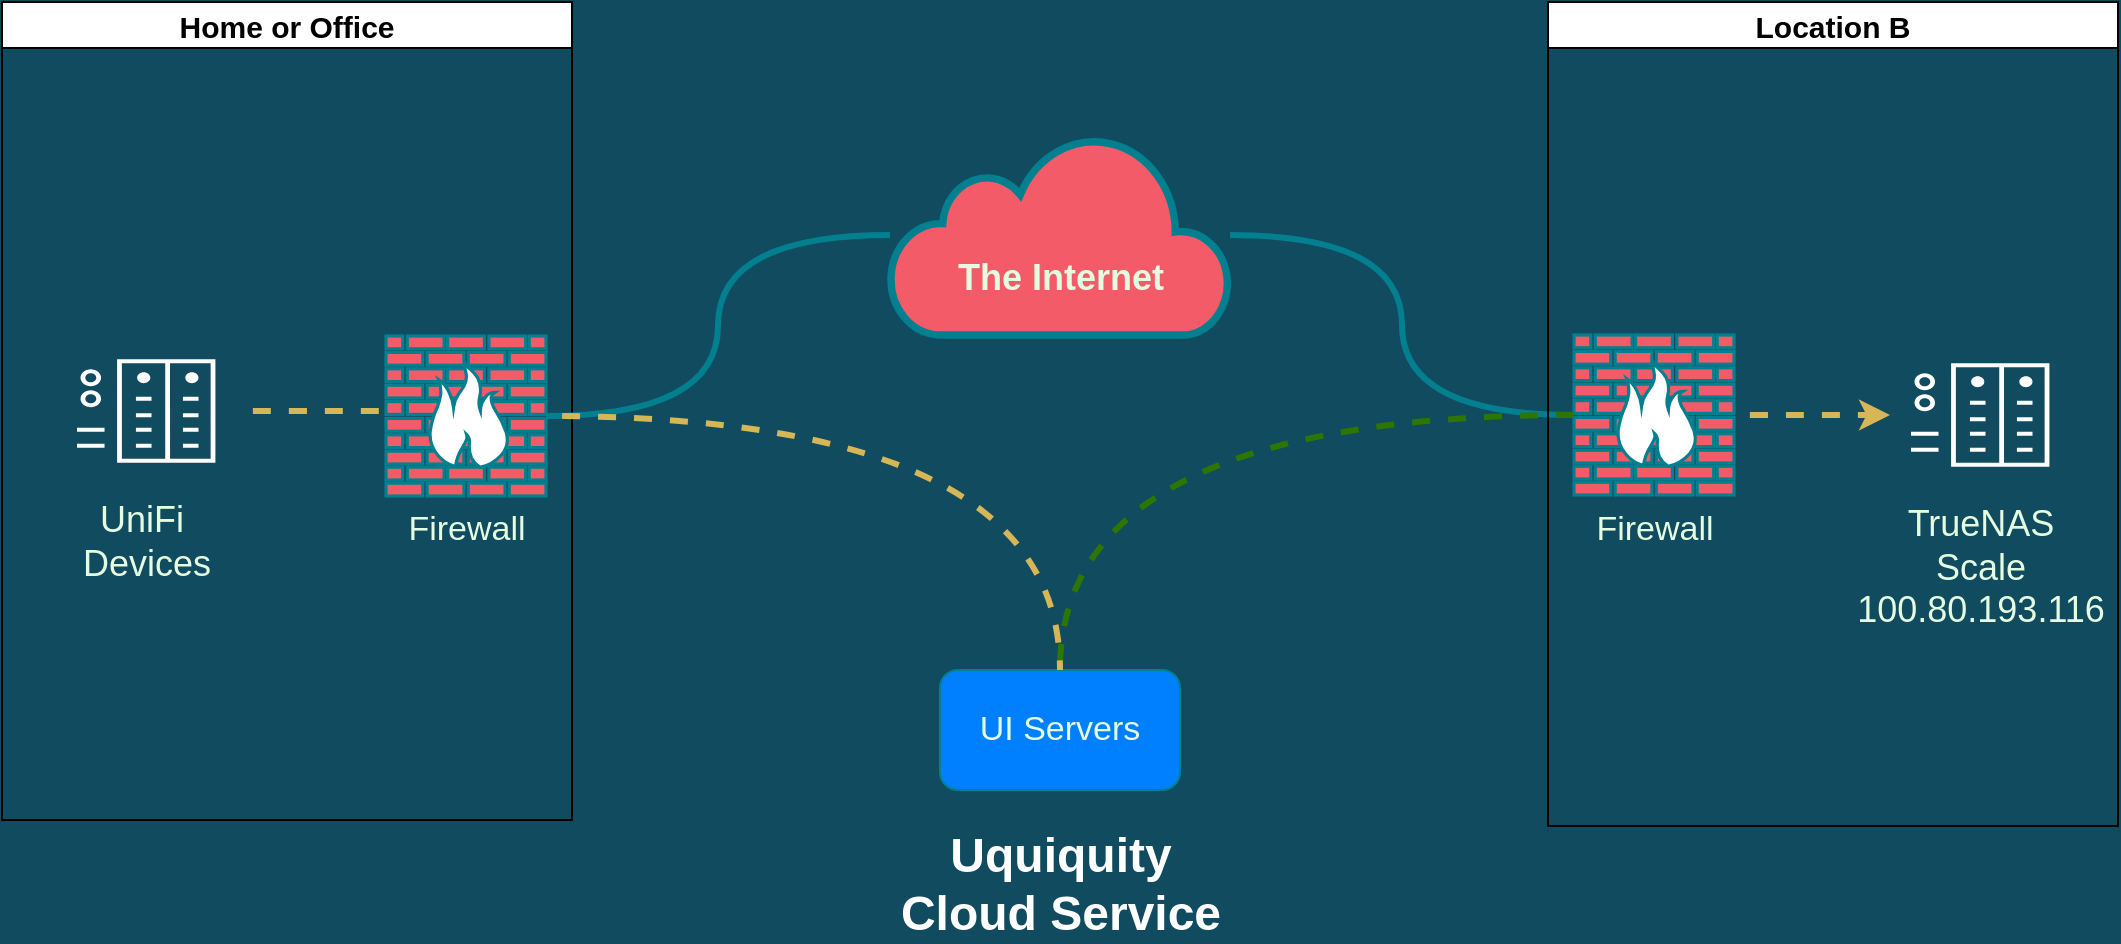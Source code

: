 <mxfile version="22.1.15" type="github">
  <diagram name="Page-1" id="e_FpkX2im6m9XWSfku2d">
    <mxGraphModel dx="1266" dy="918" grid="0" gridSize="10" guides="1" tooltips="1" connect="1" arrows="1" fold="1" page="0" pageScale="1" pageWidth="850" pageHeight="1100" background="#114B5F" math="0" shadow="0">
      <root>
        <mxCell id="0" />
        <mxCell id="1" parent="0" />
        <mxCell id="RKk0ygJff3ijAi9sIS6_-1" style="edgeStyle=orthogonalEdgeStyle;rounded=1;orthogonalLoop=1;jettySize=auto;html=1;strokeColor=none;strokeWidth=3;labelBackgroundColor=#114B5F;fontColor=#E4FDE1;" edge="1" parent="1" source="RKk0ygJff3ijAi9sIS6_-10">
          <mxGeometry relative="1" as="geometry">
            <mxPoint x="137" y="171" as="sourcePoint" />
            <mxPoint x="651" y="307" as="targetPoint" />
          </mxGeometry>
        </mxCell>
        <mxCell id="RKk0ygJff3ijAi9sIS6_-2" value="&lt;font style=&quot;font-size: 15px;&quot;&gt;Home or Office&lt;/font&gt;" style="swimlane;whiteSpace=wrap;html=1;fontFamily=Helvetica;fontSize=11;fontColor=default;labelBackgroundColor=none;" vertex="1" parent="1">
          <mxGeometry x="21" y="26" width="285" height="409" as="geometry" />
        </mxCell>
        <mxCell id="RKk0ygJff3ijAi9sIS6_-3" style="edgeStyle=orthogonalEdgeStyle;shape=connector;curved=1;rounded=1;comic=0;orthogonalLoop=1;jettySize=auto;html=1;dashed=1;labelBackgroundColor=#114B5F;strokeColor=#d6b656;strokeWidth=3;fontFamily=Helvetica;fontSize=11;fontColor=#E4FDE1;endArrow=none;endFill=0;fillColor=#fff2cc;gradientColor=#ffd966;flowAnimation=1;" edge="1" parent="RKk0ygJff3ijAi9sIS6_-2" source="RKk0ygJff3ijAi9sIS6_-4" target="RKk0ygJff3ijAi9sIS6_-5">
          <mxGeometry relative="1" as="geometry">
            <Array as="points">
              <mxPoint x="73" y="202" />
            </Array>
          </mxGeometry>
        </mxCell>
        <mxCell id="RKk0ygJff3ijAi9sIS6_-4" value="&lt;font style=&quot;font-size: 18px;&quot;&gt;UniFi&amp;nbsp;&lt;br&gt;Devices&lt;br&gt;&lt;/font&gt;" style="sketch=0;pointerEvents=1;shadow=0;dashed=0;html=1;strokeColor=none;fillColor=none;labelPosition=center;verticalLabelPosition=bottom;verticalAlign=top;align=center;outlineConnect=0;shape=mxgraph.veeam2.nas;fontFamily=Helvetica;fontSize=11;fontColor=#E4FDE1;" vertex="1" parent="RKk0ygJff3ijAi9sIS6_-2">
          <mxGeometry x="27" y="167" width="90.5" height="75" as="geometry" />
        </mxCell>
        <mxCell id="RKk0ygJff3ijAi9sIS6_-5" value="&lt;font style=&quot;font-size: 17px&quot;&gt;Firewall&lt;br&gt;&lt;/font&gt;" style="fontColor=#E4FDE1;verticalAlign=top;verticalLabelPosition=bottom;labelPosition=center;align=center;html=1;outlineConnect=0;fillColor=#F45B69;strokeColor=#028090;gradientDirection=north;strokeWidth=2;shape=mxgraph.networks.firewall;" vertex="1" parent="RKk0ygJff3ijAi9sIS6_-2">
          <mxGeometry x="192" y="167" width="80" height="80" as="geometry" />
        </mxCell>
        <mxCell id="RKk0ygJff3ijAi9sIS6_-7" value="" style="edgeStyle=orthogonalEdgeStyle;rounded=1;orthogonalLoop=1;jettySize=auto;html=1;strokeColor=none;strokeWidth=3;labelBackgroundColor=#114B5F;fontColor=#E4FDE1;" edge="1" parent="1" target="RKk0ygJff3ijAi9sIS6_-10">
          <mxGeometry relative="1" as="geometry">
            <mxPoint x="137" y="171" as="sourcePoint" />
            <mxPoint x="651" y="307" as="targetPoint" />
          </mxGeometry>
        </mxCell>
        <mxCell id="RKk0ygJff3ijAi9sIS6_-8" style="edgeStyle=orthogonalEdgeStyle;shape=connector;curved=1;rounded=1;comic=0;orthogonalLoop=1;jettySize=auto;html=1;entryX=1;entryY=0.5;entryDx=0;entryDy=0;entryPerimeter=0;labelBackgroundColor=#114B5F;strokeColor=#028090;strokeWidth=3;fontFamily=Helvetica;fontSize=11;fontColor=#E4FDE1;endArrow=none;endFill=0;fillColor=#F45B69;" edge="1" parent="1" source="RKk0ygJff3ijAi9sIS6_-10" target="RKk0ygJff3ijAi9sIS6_-5">
          <mxGeometry relative="1" as="geometry" />
        </mxCell>
        <mxCell id="RKk0ygJff3ijAi9sIS6_-9" style="edgeStyle=orthogonalEdgeStyle;shape=connector;curved=1;rounded=1;comic=0;orthogonalLoop=1;jettySize=auto;html=1;labelBackgroundColor=#114B5F;strokeColor=#028090;strokeWidth=3;fontFamily=Helvetica;fontSize=11;fontColor=#E4FDE1;endArrow=none;endFill=0;fillColor=#F45B69;" edge="1" parent="1" source="RKk0ygJff3ijAi9sIS6_-10" target="RKk0ygJff3ijAi9sIS6_-16">
          <mxGeometry relative="1" as="geometry" />
        </mxCell>
        <mxCell id="RKk0ygJff3ijAi9sIS6_-10" value="&lt;h2&gt;&lt;b&gt;&lt;br&gt;&lt;br&gt;The Internet&lt;/b&gt;&lt;/h2&gt;" style="html=1;outlineConnect=0;fillColor=#F45B69;strokeColor=#028090;gradientDirection=north;strokeWidth=2;shape=mxgraph.networks.cloud;fontColor=#E4FDE1;" vertex="1" parent="1">
          <mxGeometry x="465" y="92.5" width="170" height="100" as="geometry" />
        </mxCell>
        <mxCell id="RKk0ygJff3ijAi9sIS6_-11" value="&lt;font style=&quot;font-size: 17px&quot;&gt;UI Servers&lt;br&gt;&lt;/font&gt;" style="rounded=1;whiteSpace=wrap;html=1;fillColor=#007FFF;strokeColor=#028090;fontColor=#E4FDE1;" vertex="1" parent="1">
          <mxGeometry x="490" y="360" width="120" height="60" as="geometry" />
        </mxCell>
        <mxCell id="RKk0ygJff3ijAi9sIS6_-12" value="Uquiquity&lt;br&gt;Cloud Service" style="text;html=1;strokeColor=none;fillColor=none;align=center;verticalAlign=middle;whiteSpace=wrap;rounded=0;fontSize=24;fontFamily=Helvetica;fontColor=#FFFFFF;fontStyle=1" vertex="1" parent="1">
          <mxGeometry x="447.5" y="452" width="205" height="30" as="geometry" />
        </mxCell>
        <mxCell id="RKk0ygJff3ijAi9sIS6_-13" value="&lt;font style=&quot;font-size: 15px;&quot;&gt;Location&amp;nbsp;B&lt;/font&gt;" style="swimlane;whiteSpace=wrap;html=1;fontFamily=Helvetica;fontSize=11;fontColor=default;labelBackgroundColor=none;" vertex="1" parent="1">
          <mxGeometry x="794" y="26" width="285" height="412" as="geometry" />
        </mxCell>
        <mxCell id="RKk0ygJff3ijAi9sIS6_-14" value="&lt;font style=&quot;font-size: 18px;&quot;&gt;TrueNAS&lt;br&gt;Scale&lt;br&gt;100.80.193.116&lt;br&gt;&lt;/font&gt;" style="sketch=0;pointerEvents=1;shadow=0;dashed=0;html=1;strokeColor=none;fillColor=none;labelPosition=center;verticalLabelPosition=bottom;verticalAlign=top;align=center;outlineConnect=0;shape=mxgraph.veeam2.nas;fontFamily=Helvetica;fontSize=11;fontColor=#E4FDE1;" vertex="1" parent="RKk0ygJff3ijAi9sIS6_-13">
          <mxGeometry x="171" y="169" width="90.5" height="75" as="geometry" />
        </mxCell>
        <mxCell id="RKk0ygJff3ijAi9sIS6_-15" style="edgeStyle=orthogonalEdgeStyle;shape=connector;curved=1;rounded=1;comic=0;orthogonalLoop=1;jettySize=auto;html=1;dashed=1;labelBackgroundColor=#114B5F;strokeColor=#d6b656;strokeWidth=3;fontFamily=Helvetica;fontSize=11;fontColor=#E4FDE1;endArrow=classic;endFill=1;fillColor=#fff2cc;gradientColor=#ffd966;flowAnimation=1;" edge="1" parent="RKk0ygJff3ijAi9sIS6_-13" source="RKk0ygJff3ijAi9sIS6_-16" target="RKk0ygJff3ijAi9sIS6_-14">
          <mxGeometry relative="1" as="geometry" />
        </mxCell>
        <mxCell id="RKk0ygJff3ijAi9sIS6_-16" value="&lt;font style=&quot;font-size: 17px&quot;&gt;Firewall&lt;br&gt;&lt;/font&gt;" style="fontColor=#E4FDE1;verticalAlign=top;verticalLabelPosition=bottom;labelPosition=center;align=center;html=1;outlineConnect=0;fillColor=#F45B69;strokeColor=#028090;gradientDirection=north;strokeWidth=2;shape=mxgraph.networks.firewall;" vertex="1" parent="RKk0ygJff3ijAi9sIS6_-13">
          <mxGeometry x="13" y="166.5" width="80" height="80" as="geometry" />
        </mxCell>
        <mxCell id="RKk0ygJff3ijAi9sIS6_-17" style="edgeStyle=orthogonalEdgeStyle;shape=connector;curved=1;rounded=1;comic=0;orthogonalLoop=1;jettySize=auto;html=1;dashed=1;labelBackgroundColor=#114B5F;strokeColor=#2D7600;strokeWidth=3;fontFamily=Helvetica;fontSize=11;fontColor=#E4FDE1;endArrow=none;endFill=0;fillColor=#60a917;" edge="1" parent="1" source="RKk0ygJff3ijAi9sIS6_-16" target="RKk0ygJff3ijAi9sIS6_-11">
          <mxGeometry relative="1" as="geometry" />
        </mxCell>
        <mxCell id="RKk0ygJff3ijAi9sIS6_-18" style="edgeStyle=orthogonalEdgeStyle;shape=connector;curved=1;rounded=1;comic=0;orthogonalLoop=1;jettySize=auto;html=1;dashed=1;labelBackgroundColor=#114B5F;strokeColor=#d6b656;strokeWidth=3;fontFamily=Helvetica;fontSize=11;fontColor=#E4FDE1;endArrow=none;endFill=0;fillColor=#fff2cc;gradientColor=#ffd966;flowAnimation=1;entryX=0.5;entryY=0;entryDx=0;entryDy=0;" edge="1" parent="1" source="RKk0ygJff3ijAi9sIS6_-5" target="RKk0ygJff3ijAi9sIS6_-11">
          <mxGeometry relative="1" as="geometry" />
        </mxCell>
      </root>
    </mxGraphModel>
  </diagram>
</mxfile>
